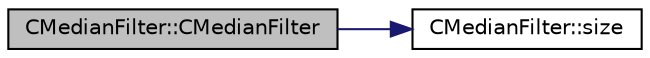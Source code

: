 digraph "CMedianFilter::CMedianFilter"
{
  edge [fontname="Helvetica",fontsize="10",labelfontname="Helvetica",labelfontsize="10"];
  node [fontname="Helvetica",fontsize="10",shape=record];
  rankdir="LR";
  Node0 [label="CMedianFilter::CMedianFilter",height=0.2,width=0.4,color="black", fillcolor="grey75", style="filled", fontcolor="black"];
  Node0 -> Node1 [color="midnightblue",fontsize="10",style="solid",fontname="Helvetica"];
  Node1 [label="CMedianFilter::size",height=0.2,width=0.4,color="black", fillcolor="white", style="filled",URL="$class_c_median_filter.html#a618073c8aa8504670182d40d7084501c"];
}
